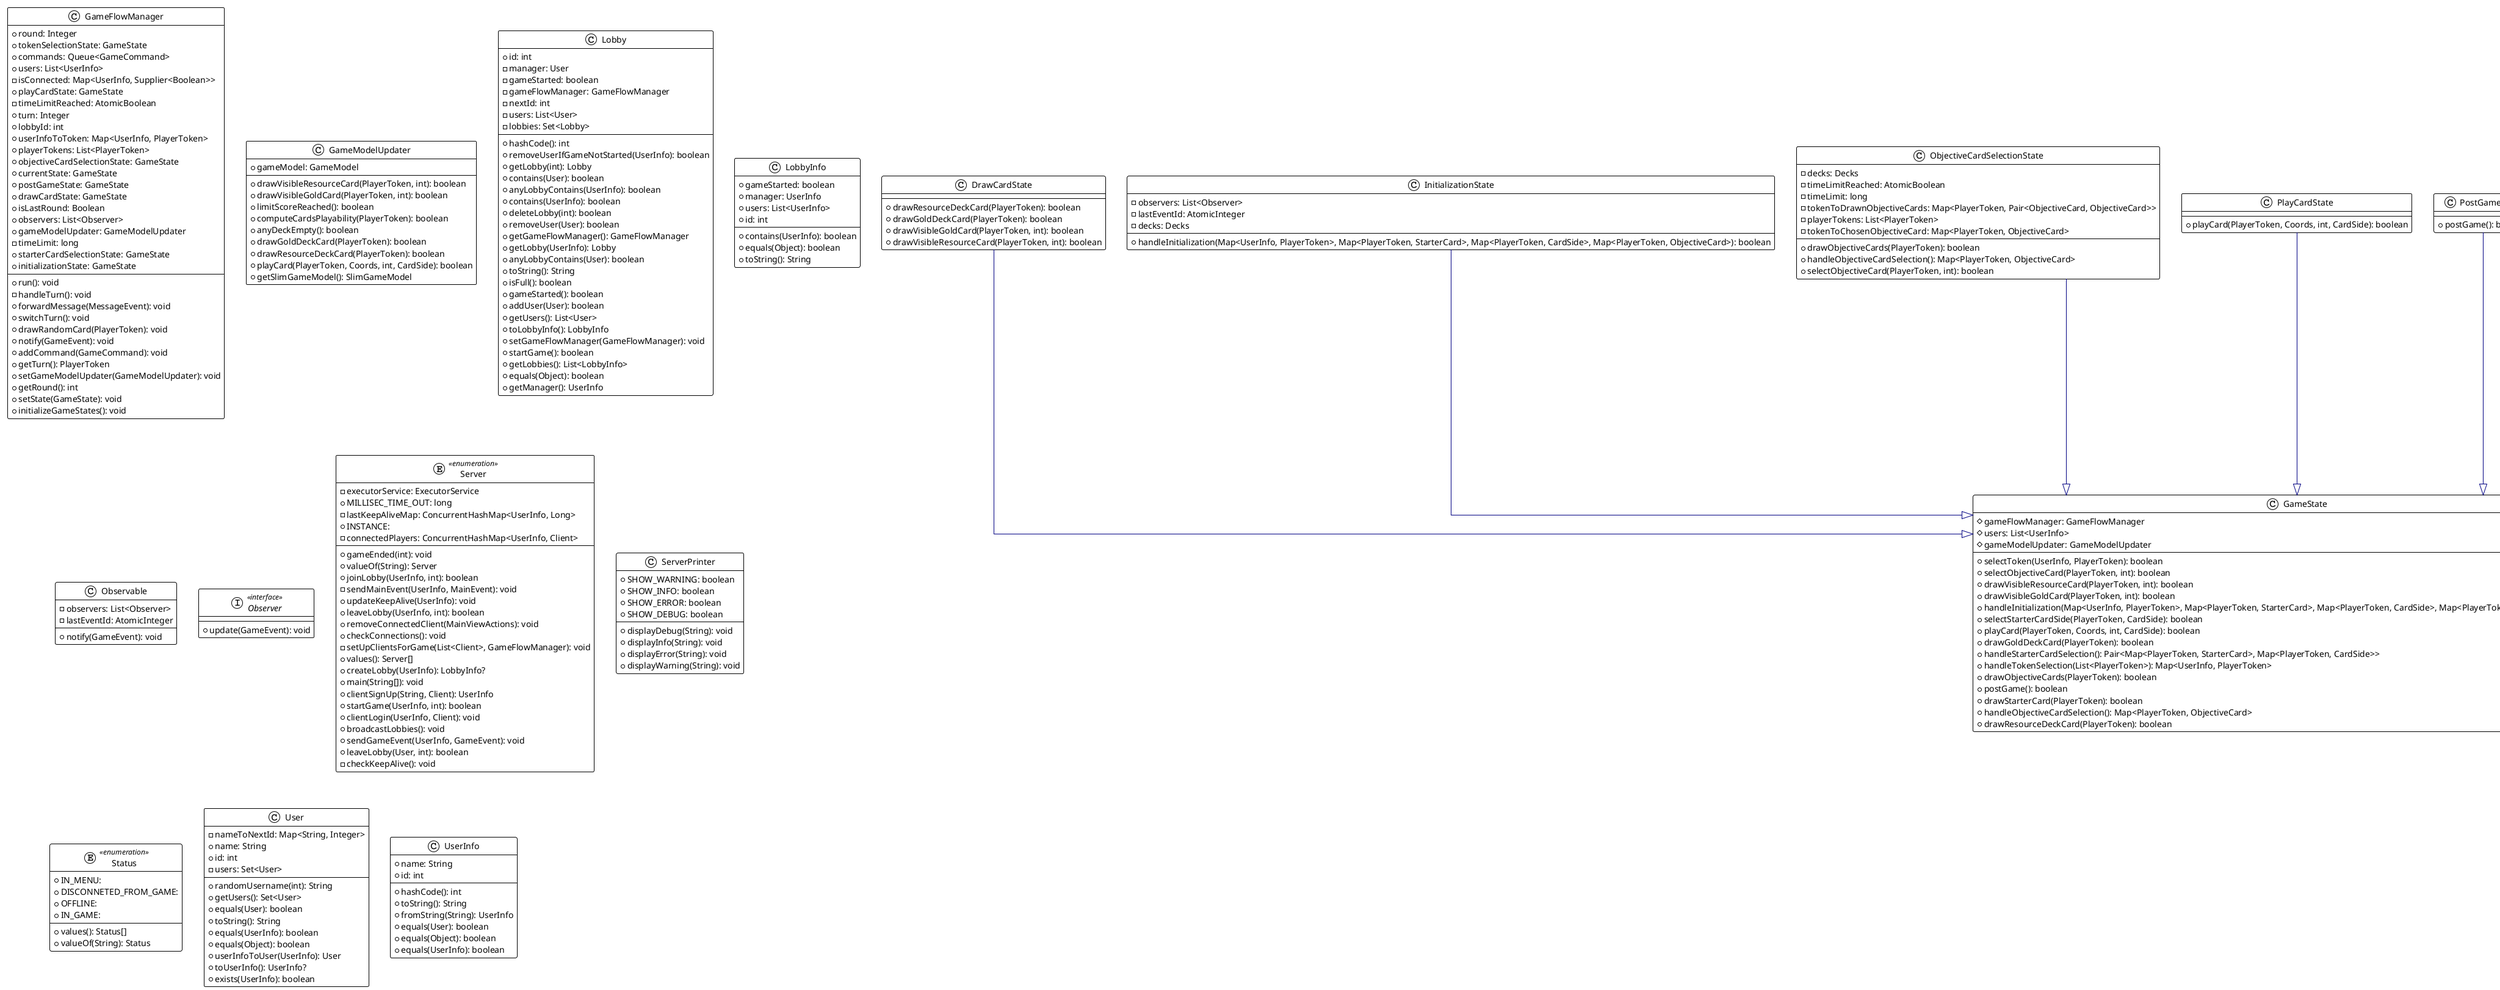 @startuml

!theme plain
top to bottom direction
skinparam linetype ortho

class DrawCardState {
  + drawResourceDeckCard(PlayerToken): boolean
  + drawGoldDeckCard(PlayerToken): boolean
  + drawVisibleGoldCard(PlayerToken, int): boolean
  + drawVisibleResourceCard(PlayerToken, int): boolean
}
class GameFlowManager {
  + round: Integer
  + tokenSelectionState: GameState
  + commands: Queue<GameCommand>
  + users: List<UserInfo>
  - isConnected: Map<UserInfo, Supplier<Boolean>>
  + playCardState: GameState
  - timeLimitReached: AtomicBoolean
  + turn: Integer
  + lobbyId: int
  + userInfoToToken: Map<UserInfo, PlayerToken>
  + playerTokens: List<PlayerToken>
  + objectiveCardSelectionState: GameState
  + currentState: GameState
  + postGameState: GameState
  + drawCardState: GameState
  + isLastRound: Boolean
  + observers: List<Observer>
  + gameModelUpdater: GameModelUpdater
  - timeLimit: long
  + starterCardSelectionState: GameState
  + initializationState: GameState
  + run(): void
  - handleTurn(): void
  + forwardMessage(MessageEvent): void
  + switchTurn(): void
  + drawRandomCard(PlayerToken): void
  + notify(GameEvent): void
  + addCommand(GameCommand): void
  + getTurn(): PlayerToken
  + setGameModelUpdater(GameModelUpdater): void
  + getRound(): int
  + setState(GameState): void
  + initializeGameStates(): void
}
class GameModelUpdater {
  + gameModel: GameModel
  + drawVisibleResourceCard(PlayerToken, int): boolean
  + drawVisibleGoldCard(PlayerToken, int): boolean
  + limitScoreReached(): boolean
  + computeCardsPlayability(PlayerToken): boolean
  + anyDeckEmpty(): boolean
  + drawGoldDeckCard(PlayerToken): boolean
  + drawResourceDeckCard(PlayerToken): boolean
  + playCard(PlayerToken, Coords, int, CardSide): boolean
  + getSlimGameModel(): SlimGameModel
}
class GameState {
  # gameFlowManager: GameFlowManager
  # users: List<UserInfo>
  # gameModelUpdater: GameModelUpdater
  + selectToken(UserInfo, PlayerToken): boolean
  + selectObjectiveCard(PlayerToken, int): boolean
  + drawVisibleResourceCard(PlayerToken, int): boolean
  + drawVisibleGoldCard(PlayerToken, int): boolean
  + handleInitialization(Map<UserInfo, PlayerToken>, Map<PlayerToken, StarterCard>, Map<PlayerToken, CardSide>, Map<PlayerToken, ObjectiveCard>): boolean
  + selectStarterCardSide(PlayerToken, CardSide): boolean
  + playCard(PlayerToken, Coords, int, CardSide): boolean
  + drawGoldDeckCard(PlayerToken): boolean
  + handleStarterCardSelection(): Pair<Map<PlayerToken, StarterCard>, Map<PlayerToken, CardSide>>
  + handleTokenSelection(List<PlayerToken>): Map<UserInfo, PlayerToken>
  + drawObjectiveCards(PlayerToken): boolean
  + postGame(): boolean
  + drawStarterCard(PlayerToken): boolean
  + handleObjectiveCardSelection(): Map<PlayerToken, ObjectiveCard>
  + drawResourceDeckCard(PlayerToken): boolean
}
class InitializationState {
  - observers: List<Observer>
  - lastEventId: AtomicInteger
  - decks: Decks
  + handleInitialization(Map<UserInfo, PlayerToken>, Map<PlayerToken, StarterCard>, Map<PlayerToken, CardSide>, Map<PlayerToken, ObjectiveCard>): boolean
}
class Lobby {
  + id: int
  - manager: User
  - gameStarted: boolean
  - gameFlowManager: GameFlowManager
  - nextId: int
  - users: List<User>
  - lobbies: Set<Lobby>
  + hashCode(): int
  + removeUserIfGameNotStarted(UserInfo): boolean
  + getLobby(int): Lobby
  + contains(User): boolean
  + anyLobbyContains(UserInfo): boolean
  + contains(UserInfo): boolean
  + deleteLobby(int): boolean
  + removeUser(User): boolean
  + getGameFlowManager(): GameFlowManager
  + getLobby(UserInfo): Lobby
  + anyLobbyContains(User): boolean
  + toString(): String
  + isFull(): boolean
  + gameStarted(): boolean
  + addUser(User): boolean
  + getUsers(): List<User>
  + toLobbyInfo(): LobbyInfo
  + setGameFlowManager(GameFlowManager): void
  + startGame(): boolean
  + getLobbies(): List<LobbyInfo>
  + equals(Object): boolean
  + getManager(): UserInfo
}
class LobbyInfo {
  + gameStarted: boolean
  + manager: UserInfo
  + users: List<UserInfo>
  + id: int
  + contains(UserInfo): boolean
  + equals(Object): boolean
  + toString(): String
}
class ObjectiveCardSelectionState {
  - decks: Decks
  - timeLimitReached: AtomicBoolean
  - timeLimit: long
  - tokenToDrawnObjectiveCards: Map<PlayerToken, Pair<ObjectiveCard, ObjectiveCard>>
  - playerTokens: List<PlayerToken>
  - tokenToChosenObjectiveCard: Map<PlayerToken, ObjectiveCard>
  + drawObjectiveCards(PlayerToken): boolean
  + handleObjectiveCardSelection(): Map<PlayerToken, ObjectiveCard>
  + selectObjectiveCard(PlayerToken, int): boolean
}
class Observable {
  - observers: List<Observer>
  - lastEventId: AtomicInteger
  + notify(GameEvent): void
}
interface Observer << interface >> {
  + update(GameEvent): void
}
class PlayCardState {
  + playCard(PlayerToken, Coords, int, CardSide): boolean
}
class PostGameState {
  + postGame(): boolean
}
enum Server << enumeration >> {
  - executorService: ExecutorService
  + MILLISEC_TIME_OUT: long
  - lastKeepAliveMap: ConcurrentHashMap<UserInfo, Long>
  + INSTANCE: 
  - connectedPlayers: ConcurrentHashMap<UserInfo, Client>
  + gameEnded(int): void
  + valueOf(String): Server
  + joinLobby(UserInfo, int): boolean
  - sendMainEvent(UserInfo, MainEvent): void
  + updateKeepAlive(UserInfo): void
  + leaveLobby(UserInfo, int): boolean
  + removeConnectedClient(MainViewActions): void
  + checkConnections(): void
  - setUpClientsForGame(List<Client>, GameFlowManager): void
  + values(): Server[]
  + createLobby(UserInfo): LobbyInfo?
  + main(String[]): void
  + clientSignUp(String, Client): UserInfo
  + startGame(UserInfo, int): boolean
  + clientLogin(UserInfo, Client): void
  + broadcastLobbies(): void
  + sendGameEvent(UserInfo, GameEvent): void
  + leaveLobby(User, int): boolean
  - checkKeepAlive(): void
}
class ServerPrinter {
  + SHOW_WARNING: boolean
  + SHOW_INFO: boolean
  + SHOW_ERROR: boolean
  + SHOW_DEBUG: boolean
  + displayDebug(String): void
  + displayInfo(String): void
  + displayError(String): void
  + displayWarning(String): void
}
class StarterCardSelectionState {
  - playerTokens: List<PlayerToken>
  - timeLimitReached: AtomicBoolean
  - decks: Decks
  - timeLimit: long
  - tokenToCardSide: Map<PlayerToken, CardSide>
  - tokenToStarterCard: Map<PlayerToken, StarterCard>
  + drawStarterCard(PlayerToken): boolean
  + selectStarterCardSide(PlayerToken, CardSide): boolean
  + handleStarterCardSelection(): Pair<Map<PlayerToken, StarterCard>, Map<PlayerToken, CardSide>>
}
enum Status << enumeration >> {
  + IN_MENU: 
  + DISCONNETED_FROM_GAME: 
  + OFFLINE: 
  + IN_GAME: 
  + values(): Status[]
  + valueOf(String): Status
}
class TokenSelectionState {
  - userInfoToToken: Map<UserInfo, PlayerToken>
  - timeLimitReached: AtomicBoolean
  - timeLimit: long
  + handleTokenSelection(List<PlayerToken>): Map<UserInfo, PlayerToken>
  + selectToken(UserInfo, PlayerToken): boolean
}
class User {
  - nameToNextId: Map<String, Integer>
  + name: String
  + id: int
  - users: Set<User>
  + randomUsername(int): String
  + getUsers(): Set<User>
  + equals(User): boolean
  + toString(): String
  + equals(UserInfo): boolean
  + equals(Object): boolean
  + userInfoToUser(UserInfo): User
  + toUserInfo(): UserInfo?
  + exists(UserInfo): boolean
}
class UserInfo {
  + name: String
  + id: int
  + hashCode(): int
  + toString(): String
  + fromString(String): UserInfo
  + equals(User): boolean
  + equals(Object): boolean
  + equals(UserInfo): boolean
}

DrawCardState                -[#000082,plain]-^  GameState                   
InitializationState          -[#000082,plain]-^  GameState                   
ObjectiveCardSelectionState  -[#000082,plain]-^  GameState                   
PlayCardState                -[#000082,plain]-^  GameState                   
PostGameState                -[#000082,plain]-^  GameState                   
StarterCardSelectionState    -[#000082,plain]-^  GameState                   
TokenSelectionState          -[#000082,plain]-^  GameState                   
@enduml
